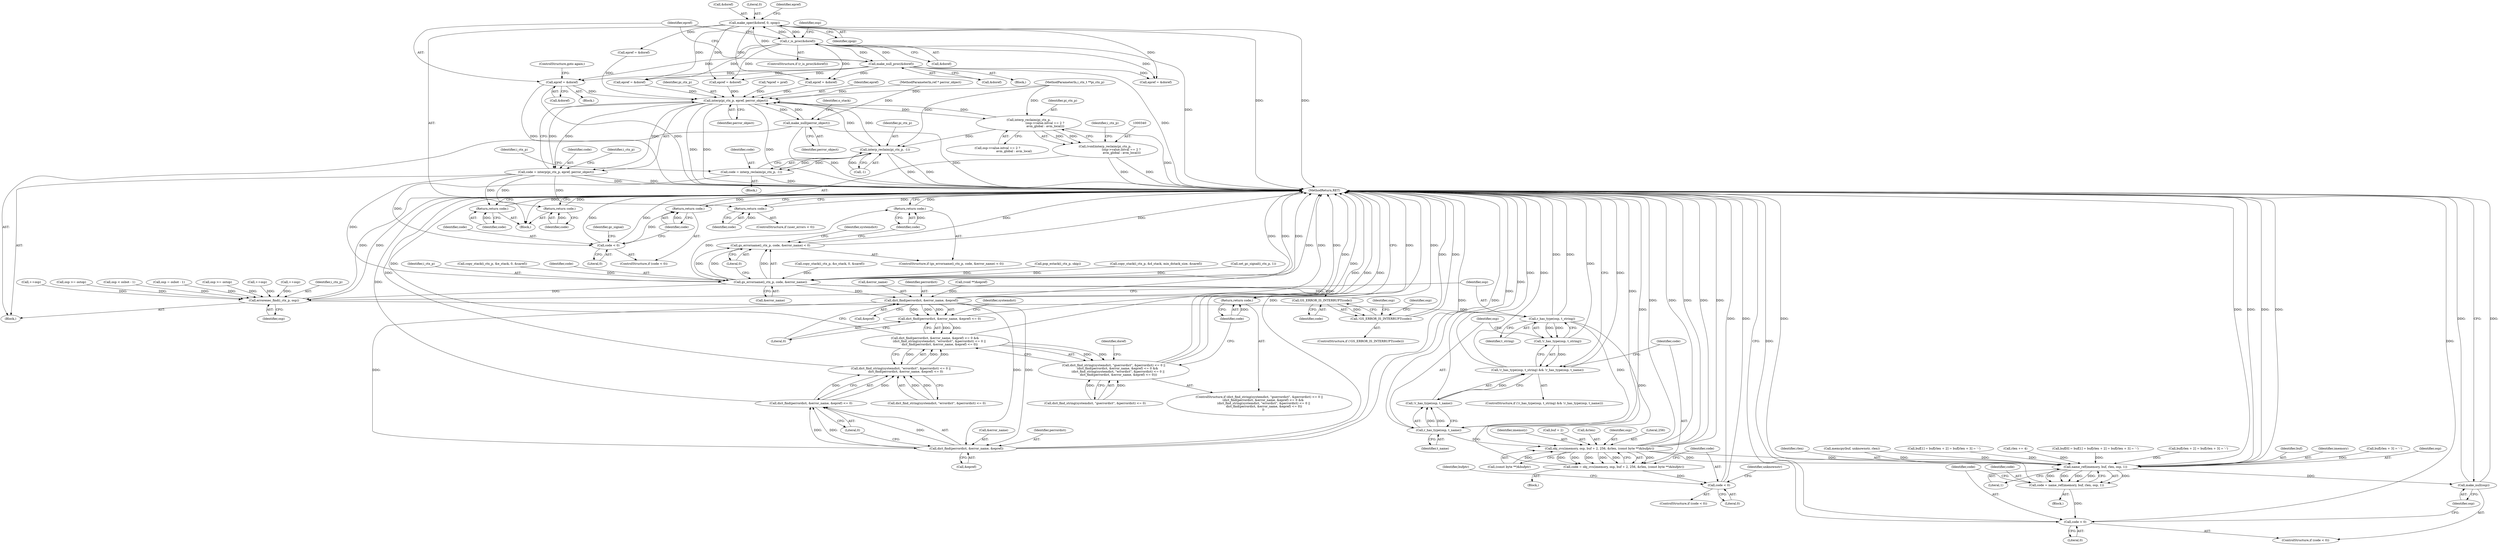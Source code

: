 digraph "0_ghostscript_a6807394bd94b708be24758287b606154daaaed9@pointer" {
"1000574" [label="(Call,epref = &doref)"];
"1000562" [label="(Call,r_is_proc(&doref))"];
"1000571" [label="(Call,make_null_proc(&doref))"];
"1000357" [label="(Call,make_oper(&doref, 0, zpop))"];
"1000231" [label="(Call,interp(pi_ctx_p, epref, perror_object))"];
"1000175" [label="(Call,make_null(perror_object))"];
"1000210" [label="(Call,interp_reclaim(pi_ctx_p, -1))"];
"1000208" [label="(Call,code = interp_reclaim(pi_ctx_p, -1))"];
"1000224" [label="(Call,code < 0)"];
"1000227" [label="(Return,return code;)"];
"1000229" [label="(Call,code = interp(pi_ctx_p, epref, perror_object))"];
"1000282" [label="(Return,return code;)"];
"1000369" [label="(Return,return code;)"];
"1000625" [label="(Return,return code;)"];
"1000629" [label="(Call,gs_errorname(i_ctx_p, code, &error_name))"];
"1000628" [label="(Call,gs_errorname(i_ctx_p, code, &error_name) < 0)"];
"1000635" [label="(Return,return code;)"];
"1000648" [label="(Call,dict_find(perrordict, &error_name, &epref))"];
"1000647" [label="(Call,dict_find(perrordict, &error_name, &epref) <= 0)"];
"1000646" [label="(Call,dict_find(perrordict, &error_name, &epref) <= 0 &&\n         (dict_find_string(systemdict, \"errordict\", &perrordict) <= 0 ||\n          dict_find(perrordict, &error_name, &epref) <= 0))"];
"1000638" [label="(Call,dict_find_string(systemdict, \"gserrordict\", &perrordict) <= 0 ||\n        (dict_find(perrordict, &error_name, &epref) <= 0 &&\n         (dict_find_string(systemdict, \"errordict\", &perrordict) <= 0 ||\n          dict_find(perrordict, &error_name, &epref) <= 0)))"];
"1000655" [label="(Call,dict_find_string(systemdict, \"errordict\", &perrordict) <= 0 ||\n          dict_find(perrordict, &error_name, &epref) <= 0)"];
"1000664" [label="(Call,dict_find(perrordict, &error_name, &epref))"];
"1000663" [label="(Call,dict_find(perrordict, &error_name, &epref) <= 0)"];
"1000671" [label="(Return,return code;)"];
"1000683" [label="(Call,GS_ERROR_IS_INTERRUPT(code))"];
"1000682" [label="(Call,!GS_ERROR_IS_INTERRUPT(code))"];
"1000706" [label="(Call,errorexec_find(i_ctx_p, osp))"];
"1000712" [label="(Call,r_has_type(osp, t_string))"];
"1000711" [label="(Call,!r_has_type(osp, t_string))"];
"1000710" [label="(Call,!r_has_type(osp, t_string) && !r_has_type(osp, t_name))"];
"1000716" [label="(Call,r_has_type(osp, t_name))"];
"1000715" [label="(Call,!r_has_type(osp, t_name))"];
"1000722" [label="(Call,obj_cvs(imemory, osp, buf + 2, 256, &rlen, (const byte **)&bufptr))"];
"1000720" [label="(Call,code = obj_cvs(imemory, osp, buf + 2, 256, &rlen, (const byte **)&bufptr))"];
"1000736" [label="(Call,code < 0)"];
"1000814" [label="(Call,name_ref(imemory, buf, rlen, osp, 1))"];
"1000812" [label="(Call,code = name_ref(imemory, buf, rlen, osp, 1))"];
"1000821" [label="(Call,code < 0)"];
"1000824" [label="(Call,make_null(osp))"];
"1000341" [label="(Call,interp_reclaim(pi_ctx_p,\n                                  (osp->value.intval == 2 ?\n                                   avm_global : avm_local)))"];
"1000339" [label="(Call,(void)interp_reclaim(pi_ctx_p,\n                                  (osp->value.intval == 2 ?\n                                   avm_global : avm_local)))"];
"1000581" [label="(Call,copy_stack(i_ctx_p, &o_stack, 0, &saref))"];
"1000641" [label="(Identifier,systemdict)"];
"1000343" [label="(Call,osp->value.intval == 2 ?\n                                   avm_global : avm_local)"];
"1000658" [label="(Identifier,systemdict)"];
"1000683" [label="(Call,GS_ERROR_IS_INTERRUPT(code))"];
"1000821" [label="(Call,code < 0)"];
"1000176" [label="(Identifier,perror_object)"];
"1000650" [label="(Call,&error_name)"];
"1000625" [label="(Return,return code;)"];
"1000228" [label="(Identifier,code)"];
"1000362" [label="(Call,epref = &doref)"];
"1000637" [label="(ControlStructure,if (dict_find_string(systemdict, \"gserrordict\", &perrordict) <= 0 ||\n        (dict_find(perrordict, &error_name, &epref) <= 0 &&\n         (dict_find_string(systemdict, \"errordict\", &perrordict) <= 0 ||\n          dict_find(perrordict, &error_name, &epref) <= 0))\n        ))"];
"1000672" [label="(Identifier,code)"];
"1000811" [label="(Block,)"];
"1000615" [label="(Call,epref = &doref)"];
"1000636" [label="(Identifier,code)"];
"1000572" [label="(Call,&doref)"];
"1000424" [label="(Call,++osp)"];
"1000574" [label="(Call,epref = &doref)"];
"1000542" [label="(Call,++osp)"];
"1000369" [label="(Return,return code;)"];
"1000139" [label="(Block,)"];
"1000742" [label="(Identifier,unknownstr)"];
"1000708" [label="(Identifier,osp)"];
"1000358" [label="(Call,&doref)"];
"1000227" [label="(Return,return code;)"];
"1000656" [label="(Call,dict_find_string(systemdict, \"errordict\", &perrordict) <= 0)"];
"1000825" [label="(Identifier,osp)"];
"1000820" [label="(ControlStructure,if (code < 0))"];
"1000141" [label="(Call,*epref = pref)"];
"1000537" [label="(Call,pop_estack(i_ctx_p, skip))"];
"1000193" [label="(Block,)"];
"1000354" [label="(Identifier,i_ctx_p)"];
"1000666" [label="(Call,&error_name)"];
"1000562" [label="(Call,r_is_proc(&doref))"];
"1000710" [label="(Call,!r_has_type(osp, t_string) && !r_has_type(osp, t_name))"];
"1000626" [label="(Identifier,code)"];
"1000639" [label="(Call,dict_find_string(systemdict, \"gserrordict\", &perrordict) <= 0)"];
"1000655" [label="(Call,dict_find_string(systemdict, \"errordict\", &perrordict) <= 0 ||\n          dict_find(perrordict, &error_name, &epref) <= 0)"];
"1000723" [label="(Identifier,imemory)"];
"1000649" [label="(Identifier,perrordict)"];
"1000224" [label="(Call,code < 0)"];
"1000703" [label="(Identifier,osp)"];
"1000404" [label="(Call,copy_stack(i_ctx_p, &d_stack, min_dstack_size, &saref))"];
"1000441" [label="(Call,epref = &doref)"];
"1000814" [label="(Call,name_ref(imemory, buf, rlen, osp, 1))"];
"1000565" [label="(Block,)"];
"1000674" [label="(Identifier,doref)"];
"1000333" [label="(Call,epref = &doref)"];
"1000192" [label="(Identifier,gc_signal)"];
"1000690" [label="(Identifier,osp)"];
"1000226" [label="(Literal,0)"];
"1000264" [label="(Call,set_gc_signal(i_ctx_p, 1))"];
"1000670" [label="(Literal,0)"];
"1000563" [label="(Call,&doref)"];
"1000652" [label="(Call,&epref)"];
"1000646" [label="(Call,dict_find(perrordict, &error_name, &epref) <= 0 &&\n         (dict_find_string(systemdict, \"errordict\", &perrordict) <= 0 ||\n          dict_find(perrordict, &error_name, &epref) <= 0))"];
"1000711" [label="(Call,!r_has_type(osp, t_string))"];
"1000632" [label="(Call,&error_name)"];
"1000283" [label="(Identifier,code)"];
"1000208" [label="(Call,code = interp_reclaim(pi_ctx_p, -1))"];
"1000215" [label="(Identifier,i_ctx_p)"];
"1000230" [label="(Identifier,code)"];
"1000721" [label="(Identifier,code)"];
"1000813" [label="(Identifier,code)"];
"1000816" [label="(Identifier,buf)"];
"1000175" [label="(Call,make_null(perror_object))"];
"1000634" [label="(Literal,0)"];
"1000664" [label="(Call,dict_find(perrordict, &error_name, &epref))"];
"1000718" [label="(Identifier,t_name)"];
"1000212" [label="(Call,-1)"];
"1000628" [label="(Call,gs_errorname(i_ctx_p, code, &error_name) < 0)"];
"1000225" [label="(Identifier,code)"];
"1000714" [label="(Identifier,t_string)"];
"1000815" [label="(Identifier,imemory)"];
"1000707" [label="(Identifier,i_ctx_p)"];
"1000720" [label="(Call,code = obj_cvs(imemory, osp, buf + 2, 256, &rlen, (const byte **)&bufptr))"];
"1000638" [label="(Call,dict_find_string(systemdict, \"gserrordict\", &perrordict) <= 0 ||\n        (dict_find(perrordict, &error_name, &epref) <= 0 &&\n         (dict_find_string(systemdict, \"errordict\", &perrordict) <= 0 ||\n          dict_find(perrordict, &error_name, &epref) <= 0)))"];
"1000234" [label="(Identifier,perror_object)"];
"1000599" [label="(Call,++osp)"];
"1000342" [label="(Identifier,pi_ctx_p)"];
"1000712" [label="(Call,r_has_type(osp, t_string))"];
"1000735" [label="(ControlStructure,if (code < 0))"];
"1000223" [label="(ControlStructure,if (code < 0))"];
"1000635" [label="(Return,return code;)"];
"1000361" [label="(Identifier,zpop)"];
"1000339" [label="(Call,(void)interp_reclaim(pi_ctx_p,\n                                  (osp->value.intval == 2 ?\n                                   avm_global : avm_local)))"];
"1000722" [label="(Call,obj_cvs(imemory, osp, buf + 2, 256, &rlen, (const byte **)&bufptr))"];
"1000179" [label="(Identifier,o_stack)"];
"1000715" [label="(Call,!r_has_type(osp, t_name))"];
"1000629" [label="(Call,gs_errorname(i_ctx_p, code, &error_name))"];
"1000671" [label="(Return,return code;)"];
"1000621" [label="(ControlStructure,if (user_errors < 0))"];
"1000738" [label="(Literal,0)"];
"1000791" [label="(Call,buf[rlen + 3] = '-')"];
"1000818" [label="(Identifier,osp)"];
"1000211" [label="(Identifier,pi_ctx_p)"];
"1000817" [label="(Identifier,rlen)"];
"1000231" [label="(Call,interp(pi_ctx_p, epref, perror_object))"];
"1000578" [label="(ControlStructure,goto again;)"];
"1000630" [label="(Identifier,i_ctx_p)"];
"1000233" [label="(Identifier,epref)"];
"1000561" [label="(ControlStructure,if (r_is_proc(&doref)))"];
"1000341" [label="(Call,interp_reclaim(pi_ctx_p,\n                                  (osp->value.intval == 2 ?\n                                   avm_global : avm_local)))"];
"1000665" [label="(Identifier,perrordict)"];
"1000682" [label="(Call,!GS_ERROR_IS_INTERRUPT(code))"];
"1000360" [label="(Literal,0)"];
"1000725" [label="(Call,buf + 2)"];
"1000282" [label="(Return,return code;)"];
"1000663" [label="(Call,dict_find(perrordict, &error_name, &epref) <= 0)"];
"1000575" [label="(Identifier,epref)"];
"1000748" [label="(Call,memcpy(buf, unknownstr, rlen))"];
"1000713" [label="(Identifier,osp)"];
"1000677" [label="(Call,epref = &doref)"];
"1000692" [label="(Call,osp >= ostop)"];
"1000729" [label="(Call,&rlen)"];
"1000232" [label="(Identifier,pi_ctx_p)"];
"1000576" [label="(Call,&doref)"];
"1000654" [label="(Literal,0)"];
"1000781" [label="(Call,buf[1] = buf[rlen + 2] = buf[rlen + 3] = '-')"];
"1000812" [label="(Call,code = name_ref(imemory, buf, rlen, osp, 1))"];
"1000138" [label="(MethodParameterIn,ref * perror_object)"];
"1000556" [label="(Block,)"];
"1000717" [label="(Identifier,osp)"];
"1000210" [label="(Call,interp_reclaim(pi_ctx_p, -1))"];
"1000681" [label="(ControlStructure,if (!GS_ERROR_IS_INTERRUPT(code)))"];
"1000229" [label="(Call,code = interp(pi_ctx_p, epref, perror_object))"];
"1000203" [label="(Call,(void **)&epref)"];
"1000357" [label="(Call,make_oper(&doref, 0, zpop))"];
"1000716" [label="(Call,r_has_type(osp, t_name))"];
"1000627" [label="(ControlStructure,if (gs_errorname(i_ctx_p, code, &error_name) < 0))"];
"1000684" [label="(Identifier,code)"];
"1000760" [label="(Identifier,bufptr)"];
"1000798" [label="(Call,rlen += 4)"];
"1000236" [label="(Identifier,i_ctx_p)"];
"1000372" [label="(Call,osp < osbot - 1)"];
"1000647" [label="(Call,dict_find(perrordict, &error_name, &epref) <= 0)"];
"1000824" [label="(Call,make_null(osp))"];
"1000777" [label="(Call,buf[0] = buf[1] = buf[rlen + 2] = buf[rlen + 3] = '-')"];
"1000719" [label="(Block,)"];
"1000737" [label="(Identifier,code)"];
"1000209" [label="(Identifier,code)"];
"1000731" [label="(Call,(const byte **)&bufptr)"];
"1000736" [label="(Call,code < 0)"];
"1000370" [label="(Identifier,code)"];
"1000363" [label="(Identifier,epref)"];
"1000706" [label="(Call,errorexec_find(i_ctx_p, osp))"];
"1000724" [label="(Identifier,osp)"];
"1000785" [label="(Call,buf[rlen + 2] = buf[rlen + 3] = '-')"];
"1000826" [label="(MethodReturn,RET)"];
"1000377" [label="(Call,osp = osbot - 1)"];
"1000466" [label="(Call,copy_stack(i_ctx_p, &e_stack, 0, &saref))"];
"1000709" [label="(ControlStructure,if (!r_has_type(osp, t_string) && !r_has_type(osp, t_name)))"];
"1000728" [label="(Literal,256)"];
"1000668" [label="(Call,&epref)"];
"1000648" [label="(Call,dict_find(perrordict, &error_name, &epref))"];
"1000134" [label="(MethodParameterIn,i_ctx_t **pi_ctx_p)"];
"1000276" [label="(Block,)"];
"1000823" [label="(Literal,0)"];
"1000569" [label="(Identifier,osp)"];
"1000822" [label="(Identifier,code)"];
"1000819" [label="(Literal,1)"];
"1000571" [label="(Call,make_null_proc(&doref))"];
"1000449" [label="(Call,osp >= ostop)"];
"1000631" [label="(Identifier,code)"];
"1000574" -> "1000556"  [label="AST: "];
"1000574" -> "1000576"  [label="CFG: "];
"1000575" -> "1000574"  [label="AST: "];
"1000576" -> "1000574"  [label="AST: "];
"1000578" -> "1000574"  [label="CFG: "];
"1000574" -> "1000826"  [label="DDG: "];
"1000574" -> "1000826"  [label="DDG: "];
"1000574" -> "1000231"  [label="DDG: "];
"1000562" -> "1000574"  [label="DDG: "];
"1000571" -> "1000574"  [label="DDG: "];
"1000562" -> "1000561"  [label="AST: "];
"1000562" -> "1000563"  [label="CFG: "];
"1000563" -> "1000562"  [label="AST: "];
"1000569" -> "1000562"  [label="CFG: "];
"1000575" -> "1000562"  [label="CFG: "];
"1000562" -> "1000826"  [label="DDG: "];
"1000562" -> "1000333"  [label="DDG: "];
"1000562" -> "1000357"  [label="DDG: "];
"1000562" -> "1000441"  [label="DDG: "];
"1000571" -> "1000562"  [label="DDG: "];
"1000357" -> "1000562"  [label="DDG: "];
"1000562" -> "1000571"  [label="DDG: "];
"1000562" -> "1000615"  [label="DDG: "];
"1000562" -> "1000677"  [label="DDG: "];
"1000571" -> "1000565"  [label="AST: "];
"1000571" -> "1000572"  [label="CFG: "];
"1000572" -> "1000571"  [label="AST: "];
"1000575" -> "1000571"  [label="CFG: "];
"1000571" -> "1000826"  [label="DDG: "];
"1000571" -> "1000333"  [label="DDG: "];
"1000571" -> "1000357"  [label="DDG: "];
"1000571" -> "1000441"  [label="DDG: "];
"1000571" -> "1000615"  [label="DDG: "];
"1000571" -> "1000677"  [label="DDG: "];
"1000357" -> "1000276"  [label="AST: "];
"1000357" -> "1000361"  [label="CFG: "];
"1000358" -> "1000357"  [label="AST: "];
"1000360" -> "1000357"  [label="AST: "];
"1000361" -> "1000357"  [label="AST: "];
"1000363" -> "1000357"  [label="CFG: "];
"1000357" -> "1000826"  [label="DDG: "];
"1000357" -> "1000826"  [label="DDG: "];
"1000357" -> "1000333"  [label="DDG: "];
"1000357" -> "1000362"  [label="DDG: "];
"1000357" -> "1000441"  [label="DDG: "];
"1000357" -> "1000615"  [label="DDG: "];
"1000357" -> "1000677"  [label="DDG: "];
"1000231" -> "1000229"  [label="AST: "];
"1000231" -> "1000234"  [label="CFG: "];
"1000232" -> "1000231"  [label="AST: "];
"1000233" -> "1000231"  [label="AST: "];
"1000234" -> "1000231"  [label="AST: "];
"1000229" -> "1000231"  [label="CFG: "];
"1000231" -> "1000826"  [label="DDG: "];
"1000231" -> "1000826"  [label="DDG: "];
"1000231" -> "1000826"  [label="DDG: "];
"1000231" -> "1000175"  [label="DDG: "];
"1000231" -> "1000210"  [label="DDG: "];
"1000231" -> "1000229"  [label="DDG: "];
"1000231" -> "1000229"  [label="DDG: "];
"1000231" -> "1000229"  [label="DDG: "];
"1000341" -> "1000231"  [label="DDG: "];
"1000210" -> "1000231"  [label="DDG: "];
"1000134" -> "1000231"  [label="DDG: "];
"1000141" -> "1000231"  [label="DDG: "];
"1000615" -> "1000231"  [label="DDG: "];
"1000362" -> "1000231"  [label="DDG: "];
"1000333" -> "1000231"  [label="DDG: "];
"1000441" -> "1000231"  [label="DDG: "];
"1000175" -> "1000231"  [label="DDG: "];
"1000138" -> "1000231"  [label="DDG: "];
"1000231" -> "1000341"  [label="DDG: "];
"1000175" -> "1000139"  [label="AST: "];
"1000175" -> "1000176"  [label="CFG: "];
"1000176" -> "1000175"  [label="AST: "];
"1000179" -> "1000175"  [label="CFG: "];
"1000175" -> "1000826"  [label="DDG: "];
"1000175" -> "1000826"  [label="DDG: "];
"1000138" -> "1000175"  [label="DDG: "];
"1000210" -> "1000208"  [label="AST: "];
"1000210" -> "1000212"  [label="CFG: "];
"1000211" -> "1000210"  [label="AST: "];
"1000212" -> "1000210"  [label="AST: "];
"1000208" -> "1000210"  [label="CFG: "];
"1000210" -> "1000826"  [label="DDG: "];
"1000210" -> "1000826"  [label="DDG: "];
"1000210" -> "1000208"  [label="DDG: "];
"1000210" -> "1000208"  [label="DDG: "];
"1000341" -> "1000210"  [label="DDG: "];
"1000134" -> "1000210"  [label="DDG: "];
"1000212" -> "1000210"  [label="DDG: "];
"1000208" -> "1000193"  [label="AST: "];
"1000209" -> "1000208"  [label="AST: "];
"1000215" -> "1000208"  [label="CFG: "];
"1000208" -> "1000826"  [label="DDG: "];
"1000208" -> "1000224"  [label="DDG: "];
"1000224" -> "1000223"  [label="AST: "];
"1000224" -> "1000226"  [label="CFG: "];
"1000225" -> "1000224"  [label="AST: "];
"1000226" -> "1000224"  [label="AST: "];
"1000192" -> "1000224"  [label="CFG: "];
"1000228" -> "1000224"  [label="CFG: "];
"1000224" -> "1000826"  [label="DDG: "];
"1000224" -> "1000826"  [label="DDG: "];
"1000224" -> "1000227"  [label="DDG: "];
"1000227" -> "1000223"  [label="AST: "];
"1000227" -> "1000228"  [label="CFG: "];
"1000228" -> "1000227"  [label="AST: "];
"1000826" -> "1000227"  [label="CFG: "];
"1000227" -> "1000826"  [label="DDG: "];
"1000228" -> "1000227"  [label="DDG: "];
"1000229" -> "1000139"  [label="AST: "];
"1000230" -> "1000229"  [label="AST: "];
"1000236" -> "1000229"  [label="CFG: "];
"1000229" -> "1000826"  [label="DDG: "];
"1000229" -> "1000826"  [label="DDG: "];
"1000229" -> "1000282"  [label="DDG: "];
"1000229" -> "1000369"  [label="DDG: "];
"1000229" -> "1000625"  [label="DDG: "];
"1000229" -> "1000629"  [label="DDG: "];
"1000282" -> "1000276"  [label="AST: "];
"1000282" -> "1000283"  [label="CFG: "];
"1000283" -> "1000282"  [label="AST: "];
"1000826" -> "1000282"  [label="CFG: "];
"1000282" -> "1000826"  [label="DDG: "];
"1000283" -> "1000282"  [label="DDG: "];
"1000369" -> "1000276"  [label="AST: "];
"1000369" -> "1000370"  [label="CFG: "];
"1000370" -> "1000369"  [label="AST: "];
"1000826" -> "1000369"  [label="CFG: "];
"1000369" -> "1000826"  [label="DDG: "];
"1000370" -> "1000369"  [label="DDG: "];
"1000625" -> "1000621"  [label="AST: "];
"1000625" -> "1000626"  [label="CFG: "];
"1000626" -> "1000625"  [label="AST: "];
"1000826" -> "1000625"  [label="CFG: "];
"1000625" -> "1000826"  [label="DDG: "];
"1000626" -> "1000625"  [label="DDG: "];
"1000629" -> "1000628"  [label="AST: "];
"1000629" -> "1000632"  [label="CFG: "];
"1000630" -> "1000629"  [label="AST: "];
"1000631" -> "1000629"  [label="AST: "];
"1000632" -> "1000629"  [label="AST: "];
"1000634" -> "1000629"  [label="CFG: "];
"1000629" -> "1000826"  [label="DDG: "];
"1000629" -> "1000826"  [label="DDG: "];
"1000629" -> "1000826"  [label="DDG: "];
"1000629" -> "1000628"  [label="DDG: "];
"1000629" -> "1000628"  [label="DDG: "];
"1000629" -> "1000628"  [label="DDG: "];
"1000404" -> "1000629"  [label="DDG: "];
"1000466" -> "1000629"  [label="DDG: "];
"1000264" -> "1000629"  [label="DDG: "];
"1000581" -> "1000629"  [label="DDG: "];
"1000537" -> "1000629"  [label="DDG: "];
"1000629" -> "1000635"  [label="DDG: "];
"1000629" -> "1000648"  [label="DDG: "];
"1000629" -> "1000671"  [label="DDG: "];
"1000629" -> "1000683"  [label="DDG: "];
"1000629" -> "1000706"  [label="DDG: "];
"1000628" -> "1000627"  [label="AST: "];
"1000628" -> "1000634"  [label="CFG: "];
"1000634" -> "1000628"  [label="AST: "];
"1000636" -> "1000628"  [label="CFG: "];
"1000641" -> "1000628"  [label="CFG: "];
"1000628" -> "1000826"  [label="DDG: "];
"1000628" -> "1000826"  [label="DDG: "];
"1000635" -> "1000627"  [label="AST: "];
"1000635" -> "1000636"  [label="CFG: "];
"1000636" -> "1000635"  [label="AST: "];
"1000826" -> "1000635"  [label="CFG: "];
"1000635" -> "1000826"  [label="DDG: "];
"1000636" -> "1000635"  [label="DDG: "];
"1000648" -> "1000647"  [label="AST: "];
"1000648" -> "1000652"  [label="CFG: "];
"1000649" -> "1000648"  [label="AST: "];
"1000650" -> "1000648"  [label="AST: "];
"1000652" -> "1000648"  [label="AST: "];
"1000654" -> "1000648"  [label="CFG: "];
"1000648" -> "1000826"  [label="DDG: "];
"1000648" -> "1000826"  [label="DDG: "];
"1000648" -> "1000826"  [label="DDG: "];
"1000648" -> "1000647"  [label="DDG: "];
"1000648" -> "1000647"  [label="DDG: "];
"1000648" -> "1000647"  [label="DDG: "];
"1000203" -> "1000648"  [label="DDG: "];
"1000648" -> "1000664"  [label="DDG: "];
"1000648" -> "1000664"  [label="DDG: "];
"1000648" -> "1000664"  [label="DDG: "];
"1000647" -> "1000646"  [label="AST: "];
"1000647" -> "1000654"  [label="CFG: "];
"1000654" -> "1000647"  [label="AST: "];
"1000658" -> "1000647"  [label="CFG: "];
"1000646" -> "1000647"  [label="CFG: "];
"1000647" -> "1000826"  [label="DDG: "];
"1000647" -> "1000646"  [label="DDG: "];
"1000647" -> "1000646"  [label="DDG: "];
"1000646" -> "1000638"  [label="AST: "];
"1000646" -> "1000655"  [label="CFG: "];
"1000655" -> "1000646"  [label="AST: "];
"1000638" -> "1000646"  [label="CFG: "];
"1000646" -> "1000826"  [label="DDG: "];
"1000646" -> "1000826"  [label="DDG: "];
"1000646" -> "1000638"  [label="DDG: "];
"1000646" -> "1000638"  [label="DDG: "];
"1000655" -> "1000646"  [label="DDG: "];
"1000655" -> "1000646"  [label="DDG: "];
"1000646" -> "1000655"  [label="DDG: "];
"1000638" -> "1000637"  [label="AST: "];
"1000638" -> "1000639"  [label="CFG: "];
"1000639" -> "1000638"  [label="AST: "];
"1000672" -> "1000638"  [label="CFG: "];
"1000674" -> "1000638"  [label="CFG: "];
"1000638" -> "1000826"  [label="DDG: "];
"1000638" -> "1000826"  [label="DDG: "];
"1000638" -> "1000826"  [label="DDG: "];
"1000639" -> "1000638"  [label="DDG: "];
"1000639" -> "1000638"  [label="DDG: "];
"1000655" -> "1000656"  [label="CFG: "];
"1000655" -> "1000663"  [label="CFG: "];
"1000656" -> "1000655"  [label="AST: "];
"1000663" -> "1000655"  [label="AST: "];
"1000655" -> "1000826"  [label="DDG: "];
"1000656" -> "1000655"  [label="DDG: "];
"1000656" -> "1000655"  [label="DDG: "];
"1000663" -> "1000655"  [label="DDG: "];
"1000663" -> "1000655"  [label="DDG: "];
"1000664" -> "1000663"  [label="AST: "];
"1000664" -> "1000668"  [label="CFG: "];
"1000665" -> "1000664"  [label="AST: "];
"1000666" -> "1000664"  [label="AST: "];
"1000668" -> "1000664"  [label="AST: "];
"1000670" -> "1000664"  [label="CFG: "];
"1000664" -> "1000826"  [label="DDG: "];
"1000664" -> "1000826"  [label="DDG: "];
"1000664" -> "1000826"  [label="DDG: "];
"1000664" -> "1000663"  [label="DDG: "];
"1000664" -> "1000663"  [label="DDG: "];
"1000664" -> "1000663"  [label="DDG: "];
"1000663" -> "1000670"  [label="CFG: "];
"1000670" -> "1000663"  [label="AST: "];
"1000663" -> "1000826"  [label="DDG: "];
"1000671" -> "1000637"  [label="AST: "];
"1000671" -> "1000672"  [label="CFG: "];
"1000672" -> "1000671"  [label="AST: "];
"1000826" -> "1000671"  [label="CFG: "];
"1000671" -> "1000826"  [label="DDG: "];
"1000672" -> "1000671"  [label="DDG: "];
"1000683" -> "1000682"  [label="AST: "];
"1000683" -> "1000684"  [label="CFG: "];
"1000684" -> "1000683"  [label="AST: "];
"1000682" -> "1000683"  [label="CFG: "];
"1000683" -> "1000826"  [label="DDG: "];
"1000683" -> "1000682"  [label="DDG: "];
"1000682" -> "1000681"  [label="AST: "];
"1000690" -> "1000682"  [label="CFG: "];
"1000703" -> "1000682"  [label="CFG: "];
"1000682" -> "1000826"  [label="DDG: "];
"1000682" -> "1000826"  [label="DDG: "];
"1000706" -> "1000139"  [label="AST: "];
"1000706" -> "1000708"  [label="CFG: "];
"1000707" -> "1000706"  [label="AST: "];
"1000708" -> "1000706"  [label="AST: "];
"1000713" -> "1000706"  [label="CFG: "];
"1000706" -> "1000826"  [label="DDG: "];
"1000706" -> "1000826"  [label="DDG: "];
"1000692" -> "1000706"  [label="DDG: "];
"1000599" -> "1000706"  [label="DDG: "];
"1000449" -> "1000706"  [label="DDG: "];
"1000542" -> "1000706"  [label="DDG: "];
"1000377" -> "1000706"  [label="DDG: "];
"1000424" -> "1000706"  [label="DDG: "];
"1000372" -> "1000706"  [label="DDG: "];
"1000706" -> "1000712"  [label="DDG: "];
"1000712" -> "1000711"  [label="AST: "];
"1000712" -> "1000714"  [label="CFG: "];
"1000713" -> "1000712"  [label="AST: "];
"1000714" -> "1000712"  [label="AST: "];
"1000711" -> "1000712"  [label="CFG: "];
"1000712" -> "1000826"  [label="DDG: "];
"1000712" -> "1000826"  [label="DDG: "];
"1000712" -> "1000711"  [label="DDG: "];
"1000712" -> "1000711"  [label="DDG: "];
"1000712" -> "1000716"  [label="DDG: "];
"1000712" -> "1000722"  [label="DDG: "];
"1000711" -> "1000710"  [label="AST: "];
"1000717" -> "1000711"  [label="CFG: "];
"1000710" -> "1000711"  [label="CFG: "];
"1000711" -> "1000826"  [label="DDG: "];
"1000711" -> "1000710"  [label="DDG: "];
"1000710" -> "1000709"  [label="AST: "];
"1000710" -> "1000715"  [label="CFG: "];
"1000715" -> "1000710"  [label="AST: "];
"1000721" -> "1000710"  [label="CFG: "];
"1000826" -> "1000710"  [label="CFG: "];
"1000710" -> "1000826"  [label="DDG: "];
"1000710" -> "1000826"  [label="DDG: "];
"1000710" -> "1000826"  [label="DDG: "];
"1000715" -> "1000710"  [label="DDG: "];
"1000716" -> "1000715"  [label="AST: "];
"1000716" -> "1000718"  [label="CFG: "];
"1000717" -> "1000716"  [label="AST: "];
"1000718" -> "1000716"  [label="AST: "];
"1000715" -> "1000716"  [label="CFG: "];
"1000716" -> "1000826"  [label="DDG: "];
"1000716" -> "1000826"  [label="DDG: "];
"1000716" -> "1000715"  [label="DDG: "];
"1000716" -> "1000715"  [label="DDG: "];
"1000716" -> "1000722"  [label="DDG: "];
"1000715" -> "1000826"  [label="DDG: "];
"1000722" -> "1000720"  [label="AST: "];
"1000722" -> "1000731"  [label="CFG: "];
"1000723" -> "1000722"  [label="AST: "];
"1000724" -> "1000722"  [label="AST: "];
"1000725" -> "1000722"  [label="AST: "];
"1000728" -> "1000722"  [label="AST: "];
"1000729" -> "1000722"  [label="AST: "];
"1000731" -> "1000722"  [label="AST: "];
"1000720" -> "1000722"  [label="CFG: "];
"1000722" -> "1000826"  [label="DDG: "];
"1000722" -> "1000826"  [label="DDG: "];
"1000722" -> "1000826"  [label="DDG: "];
"1000722" -> "1000826"  [label="DDG: "];
"1000722" -> "1000826"  [label="DDG: "];
"1000722" -> "1000720"  [label="DDG: "];
"1000722" -> "1000720"  [label="DDG: "];
"1000722" -> "1000720"  [label="DDG: "];
"1000722" -> "1000720"  [label="DDG: "];
"1000722" -> "1000720"  [label="DDG: "];
"1000722" -> "1000720"  [label="DDG: "];
"1000731" -> "1000722"  [label="DDG: "];
"1000722" -> "1000814"  [label="DDG: "];
"1000722" -> "1000814"  [label="DDG: "];
"1000720" -> "1000719"  [label="AST: "];
"1000721" -> "1000720"  [label="AST: "];
"1000737" -> "1000720"  [label="CFG: "];
"1000720" -> "1000826"  [label="DDG: "];
"1000720" -> "1000736"  [label="DDG: "];
"1000736" -> "1000735"  [label="AST: "];
"1000736" -> "1000738"  [label="CFG: "];
"1000737" -> "1000736"  [label="AST: "];
"1000738" -> "1000736"  [label="AST: "];
"1000742" -> "1000736"  [label="CFG: "];
"1000760" -> "1000736"  [label="CFG: "];
"1000736" -> "1000826"  [label="DDG: "];
"1000736" -> "1000826"  [label="DDG: "];
"1000814" -> "1000812"  [label="AST: "];
"1000814" -> "1000819"  [label="CFG: "];
"1000815" -> "1000814"  [label="AST: "];
"1000816" -> "1000814"  [label="AST: "];
"1000817" -> "1000814"  [label="AST: "];
"1000818" -> "1000814"  [label="AST: "];
"1000819" -> "1000814"  [label="AST: "];
"1000812" -> "1000814"  [label="CFG: "];
"1000814" -> "1000826"  [label="DDG: "];
"1000814" -> "1000826"  [label="DDG: "];
"1000814" -> "1000826"  [label="DDG: "];
"1000814" -> "1000826"  [label="DDG: "];
"1000814" -> "1000812"  [label="DDG: "];
"1000814" -> "1000812"  [label="DDG: "];
"1000814" -> "1000812"  [label="DDG: "];
"1000814" -> "1000812"  [label="DDG: "];
"1000814" -> "1000812"  [label="DDG: "];
"1000781" -> "1000814"  [label="DDG: "];
"1000785" -> "1000814"  [label="DDG: "];
"1000777" -> "1000814"  [label="DDG: "];
"1000791" -> "1000814"  [label="DDG: "];
"1000748" -> "1000814"  [label="DDG: "];
"1000748" -> "1000814"  [label="DDG: "];
"1000798" -> "1000814"  [label="DDG: "];
"1000814" -> "1000824"  [label="DDG: "];
"1000812" -> "1000811"  [label="AST: "];
"1000813" -> "1000812"  [label="AST: "];
"1000822" -> "1000812"  [label="CFG: "];
"1000812" -> "1000826"  [label="DDG: "];
"1000812" -> "1000821"  [label="DDG: "];
"1000821" -> "1000820"  [label="AST: "];
"1000821" -> "1000823"  [label="CFG: "];
"1000822" -> "1000821"  [label="AST: "];
"1000823" -> "1000821"  [label="AST: "];
"1000825" -> "1000821"  [label="CFG: "];
"1000826" -> "1000821"  [label="CFG: "];
"1000821" -> "1000826"  [label="DDG: "];
"1000821" -> "1000826"  [label="DDG: "];
"1000824" -> "1000820"  [label="AST: "];
"1000824" -> "1000825"  [label="CFG: "];
"1000825" -> "1000824"  [label="AST: "];
"1000826" -> "1000824"  [label="CFG: "];
"1000824" -> "1000826"  [label="DDG: "];
"1000824" -> "1000826"  [label="DDG: "];
"1000341" -> "1000339"  [label="AST: "];
"1000341" -> "1000343"  [label="CFG: "];
"1000342" -> "1000341"  [label="AST: "];
"1000343" -> "1000341"  [label="AST: "];
"1000339" -> "1000341"  [label="CFG: "];
"1000341" -> "1000826"  [label="DDG: "];
"1000341" -> "1000339"  [label="DDG: "];
"1000341" -> "1000339"  [label="DDG: "];
"1000134" -> "1000341"  [label="DDG: "];
"1000339" -> "1000276"  [label="AST: "];
"1000340" -> "1000339"  [label="AST: "];
"1000354" -> "1000339"  [label="CFG: "];
"1000339" -> "1000826"  [label="DDG: "];
"1000339" -> "1000826"  [label="DDG: "];
}
